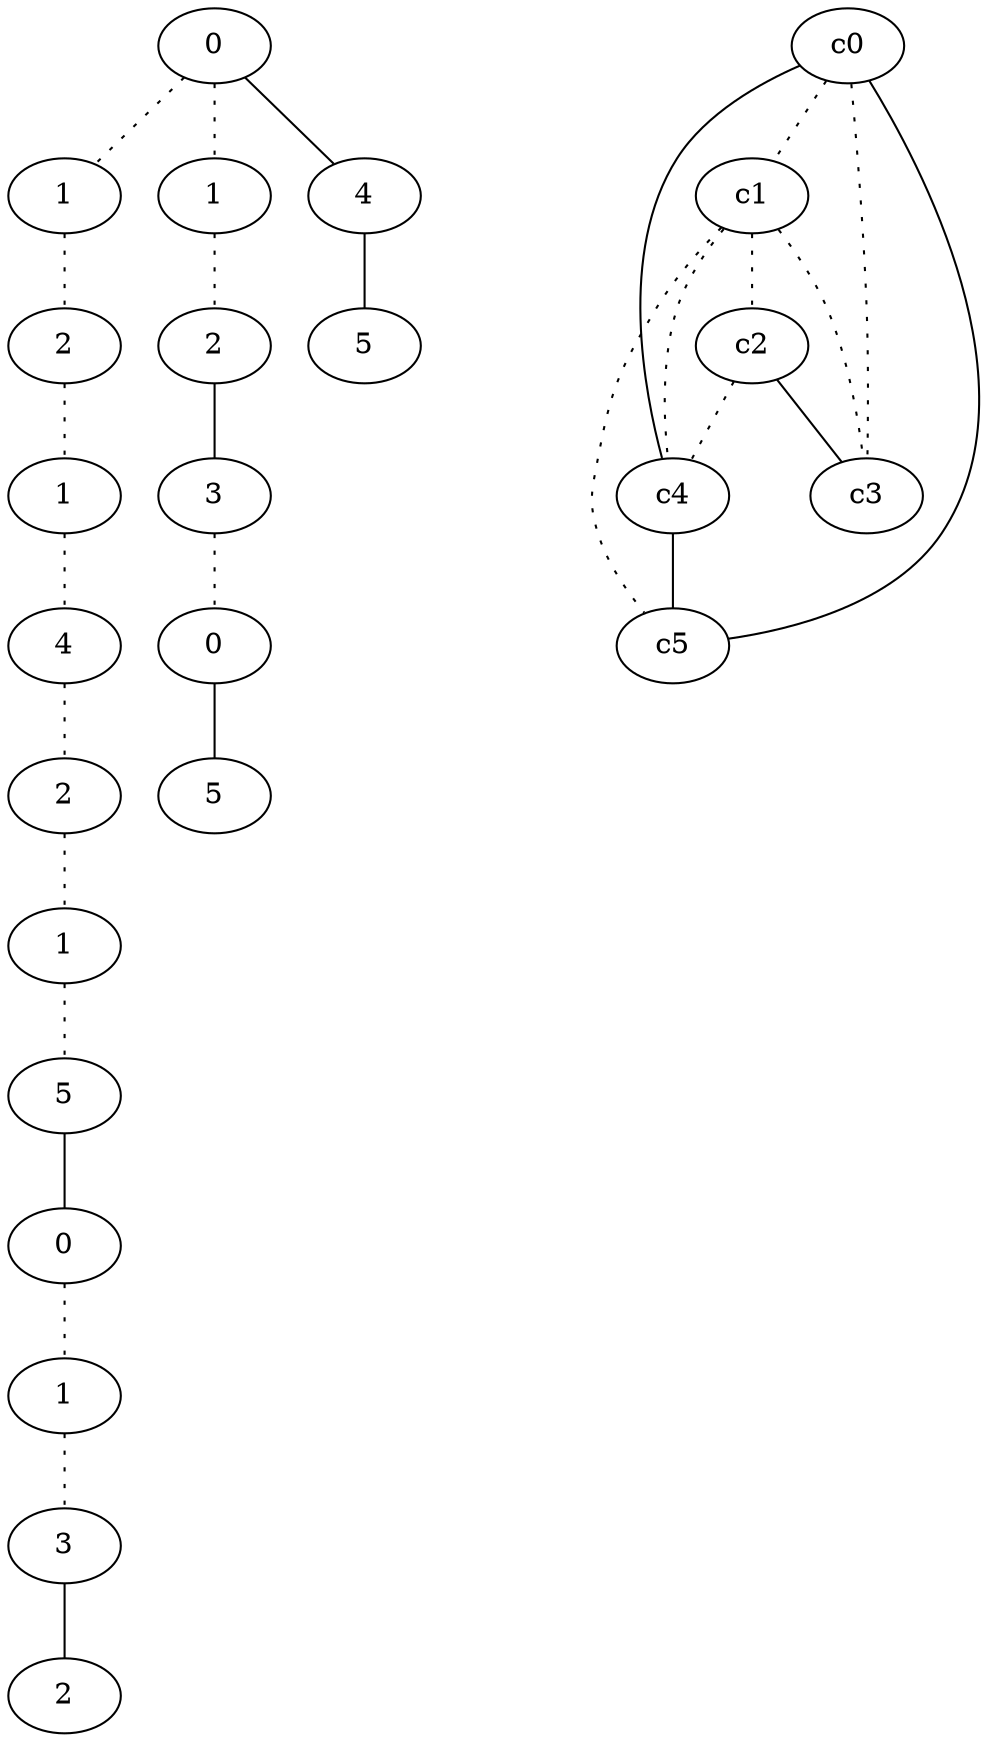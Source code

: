 graph {
a0[label=0];
a1[label=1];
a2[label=2];
a3[label=1];
a4[label=4];
a5[label=2];
a6[label=1];
a7[label=5];
a8[label=0];
a9[label=1];
a10[label=3];
a11[label=2];
a12[label=1];
a13[label=2];
a14[label=3];
a15[label=0];
a16[label=5];
a17[label=4];
a18[label=5];
a0 -- a1 [style=dotted];
a0 -- a12 [style=dotted];
a0 -- a17;
a1 -- a2 [style=dotted];
a2 -- a3 [style=dotted];
a3 -- a4 [style=dotted];
a4 -- a5 [style=dotted];
a5 -- a6 [style=dotted];
a6 -- a7 [style=dotted];
a7 -- a8;
a8 -- a9 [style=dotted];
a9 -- a10 [style=dotted];
a10 -- a11;
a12 -- a13 [style=dotted];
a13 -- a14;
a14 -- a15 [style=dotted];
a15 -- a16;
a17 -- a18;
c0 -- c1 [style=dotted];
c0 -- c3 [style=dotted];
c0 -- c4;
c0 -- c5;
c1 -- c2 [style=dotted];
c1 -- c3 [style=dotted];
c1 -- c4 [style=dotted];
c1 -- c5 [style=dotted];
c2 -- c3;
c2 -- c4 [style=dotted];
c4 -- c5;
}
